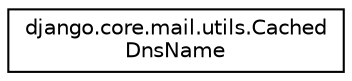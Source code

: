 digraph "Graphical Class Hierarchy"
{
 // LATEX_PDF_SIZE
  edge [fontname="Helvetica",fontsize="10",labelfontname="Helvetica",labelfontsize="10"];
  node [fontname="Helvetica",fontsize="10",shape=record];
  rankdir="LR";
  Node0 [label="django.core.mail.utils.Cached\lDnsName",height=0.2,width=0.4,color="black", fillcolor="white", style="filled",URL="$classdjango_1_1core_1_1mail_1_1utils_1_1_cached_dns_name.html",tooltip=" "];
}
